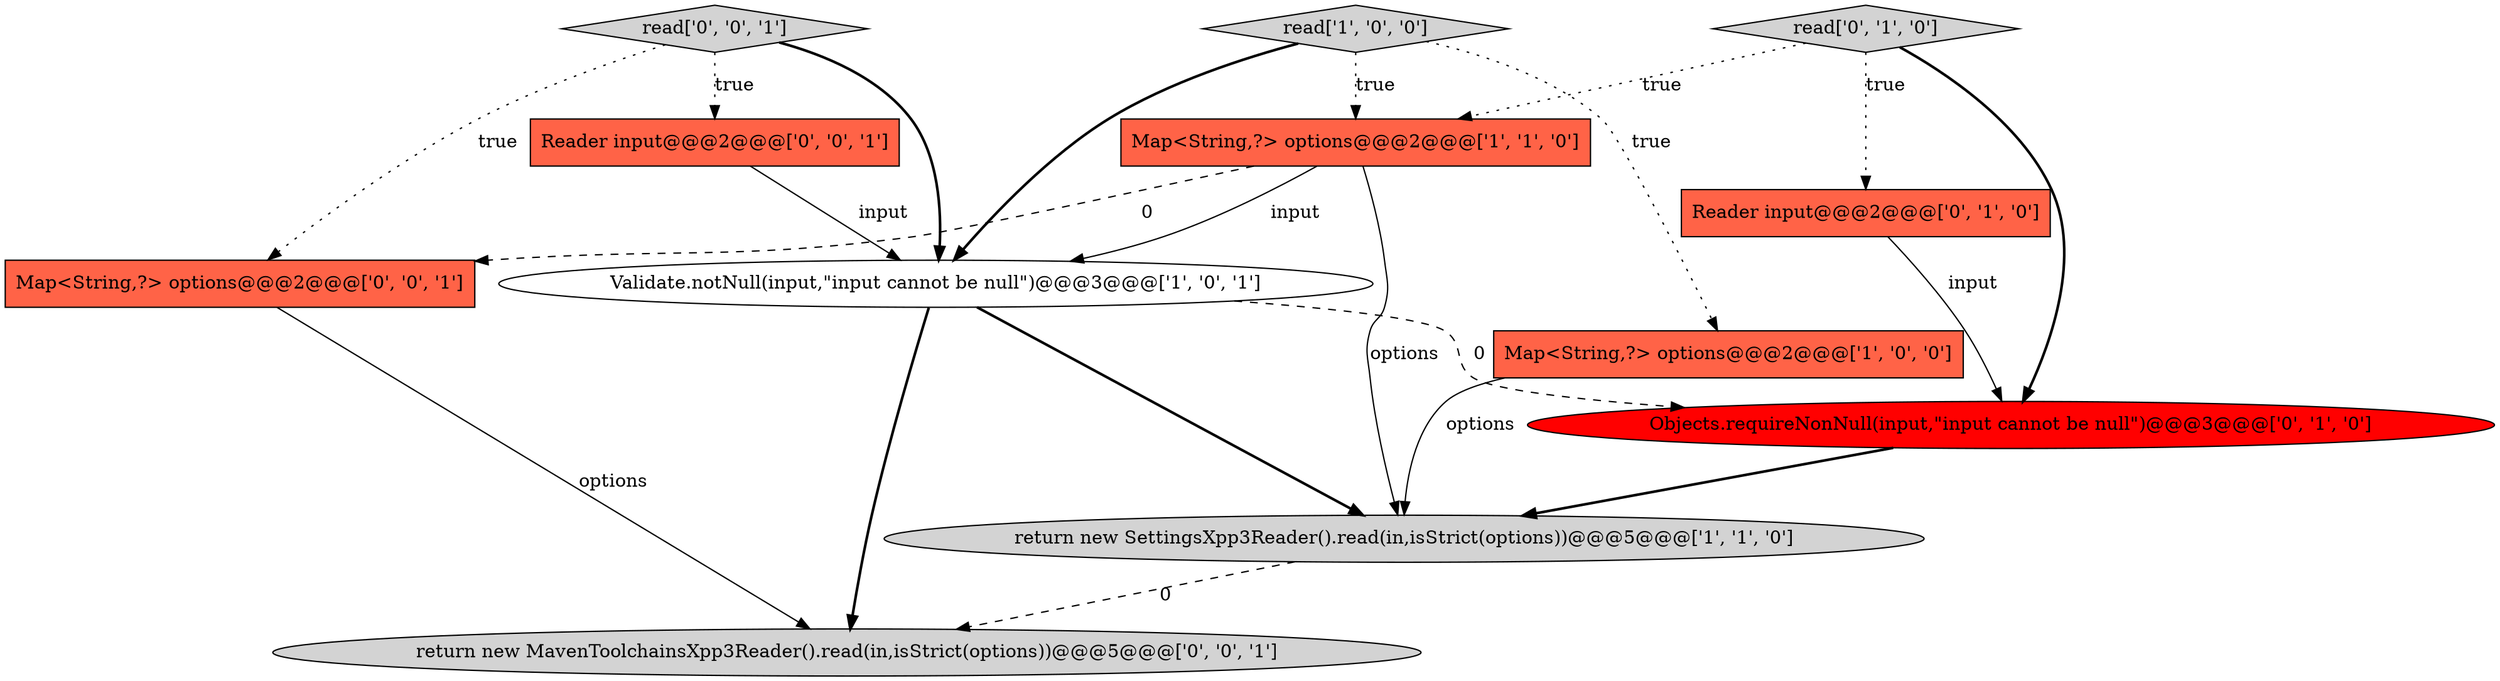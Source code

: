digraph {
7 [style = filled, label = "read['0', '1', '0']", fillcolor = lightgray, shape = diamond image = "AAA0AAABBB2BBB"];
0 [style = filled, label = "return new SettingsXpp3Reader().read(in,isStrict(options))@@@5@@@['1', '1', '0']", fillcolor = lightgray, shape = ellipse image = "AAA0AAABBB1BBB"];
5 [style = filled, label = "Reader input@@@2@@@['0', '1', '0']", fillcolor = tomato, shape = box image = "AAA0AAABBB2BBB"];
3 [style = filled, label = "Map<String,?> options@@@2@@@['1', '1', '0']", fillcolor = tomato, shape = box image = "AAA0AAABBB1BBB"];
10 [style = filled, label = "read['0', '0', '1']", fillcolor = lightgray, shape = diamond image = "AAA0AAABBB3BBB"];
4 [style = filled, label = "read['1', '0', '0']", fillcolor = lightgray, shape = diamond image = "AAA0AAABBB1BBB"];
8 [style = filled, label = "Reader input@@@2@@@['0', '0', '1']", fillcolor = tomato, shape = box image = "AAA0AAABBB3BBB"];
11 [style = filled, label = "Map<String,?> options@@@2@@@['0', '0', '1']", fillcolor = tomato, shape = box image = "AAA0AAABBB3BBB"];
1 [style = filled, label = "Map<String,?> options@@@2@@@['1', '0', '0']", fillcolor = tomato, shape = box image = "AAA0AAABBB1BBB"];
6 [style = filled, label = "Objects.requireNonNull(input,\"input cannot be null\")@@@3@@@['0', '1', '0']", fillcolor = red, shape = ellipse image = "AAA1AAABBB2BBB"];
2 [style = filled, label = "Validate.notNull(input,\"input cannot be null\")@@@3@@@['1', '0', '1']", fillcolor = white, shape = ellipse image = "AAA0AAABBB1BBB"];
9 [style = filled, label = "return new MavenToolchainsXpp3Reader().read(in,isStrict(options))@@@5@@@['0', '0', '1']", fillcolor = lightgray, shape = ellipse image = "AAA0AAABBB3BBB"];
3->2 [style = solid, label="input"];
10->8 [style = dotted, label="true"];
4->1 [style = dotted, label="true"];
5->6 [style = solid, label="input"];
6->0 [style = bold, label=""];
4->2 [style = bold, label=""];
2->9 [style = bold, label=""];
11->9 [style = solid, label="options"];
7->5 [style = dotted, label="true"];
2->0 [style = bold, label=""];
4->3 [style = dotted, label="true"];
10->11 [style = dotted, label="true"];
7->3 [style = dotted, label="true"];
1->0 [style = solid, label="options"];
7->6 [style = bold, label=""];
2->6 [style = dashed, label="0"];
10->2 [style = bold, label=""];
0->9 [style = dashed, label="0"];
8->2 [style = solid, label="input"];
3->0 [style = solid, label="options"];
3->11 [style = dashed, label="0"];
}
